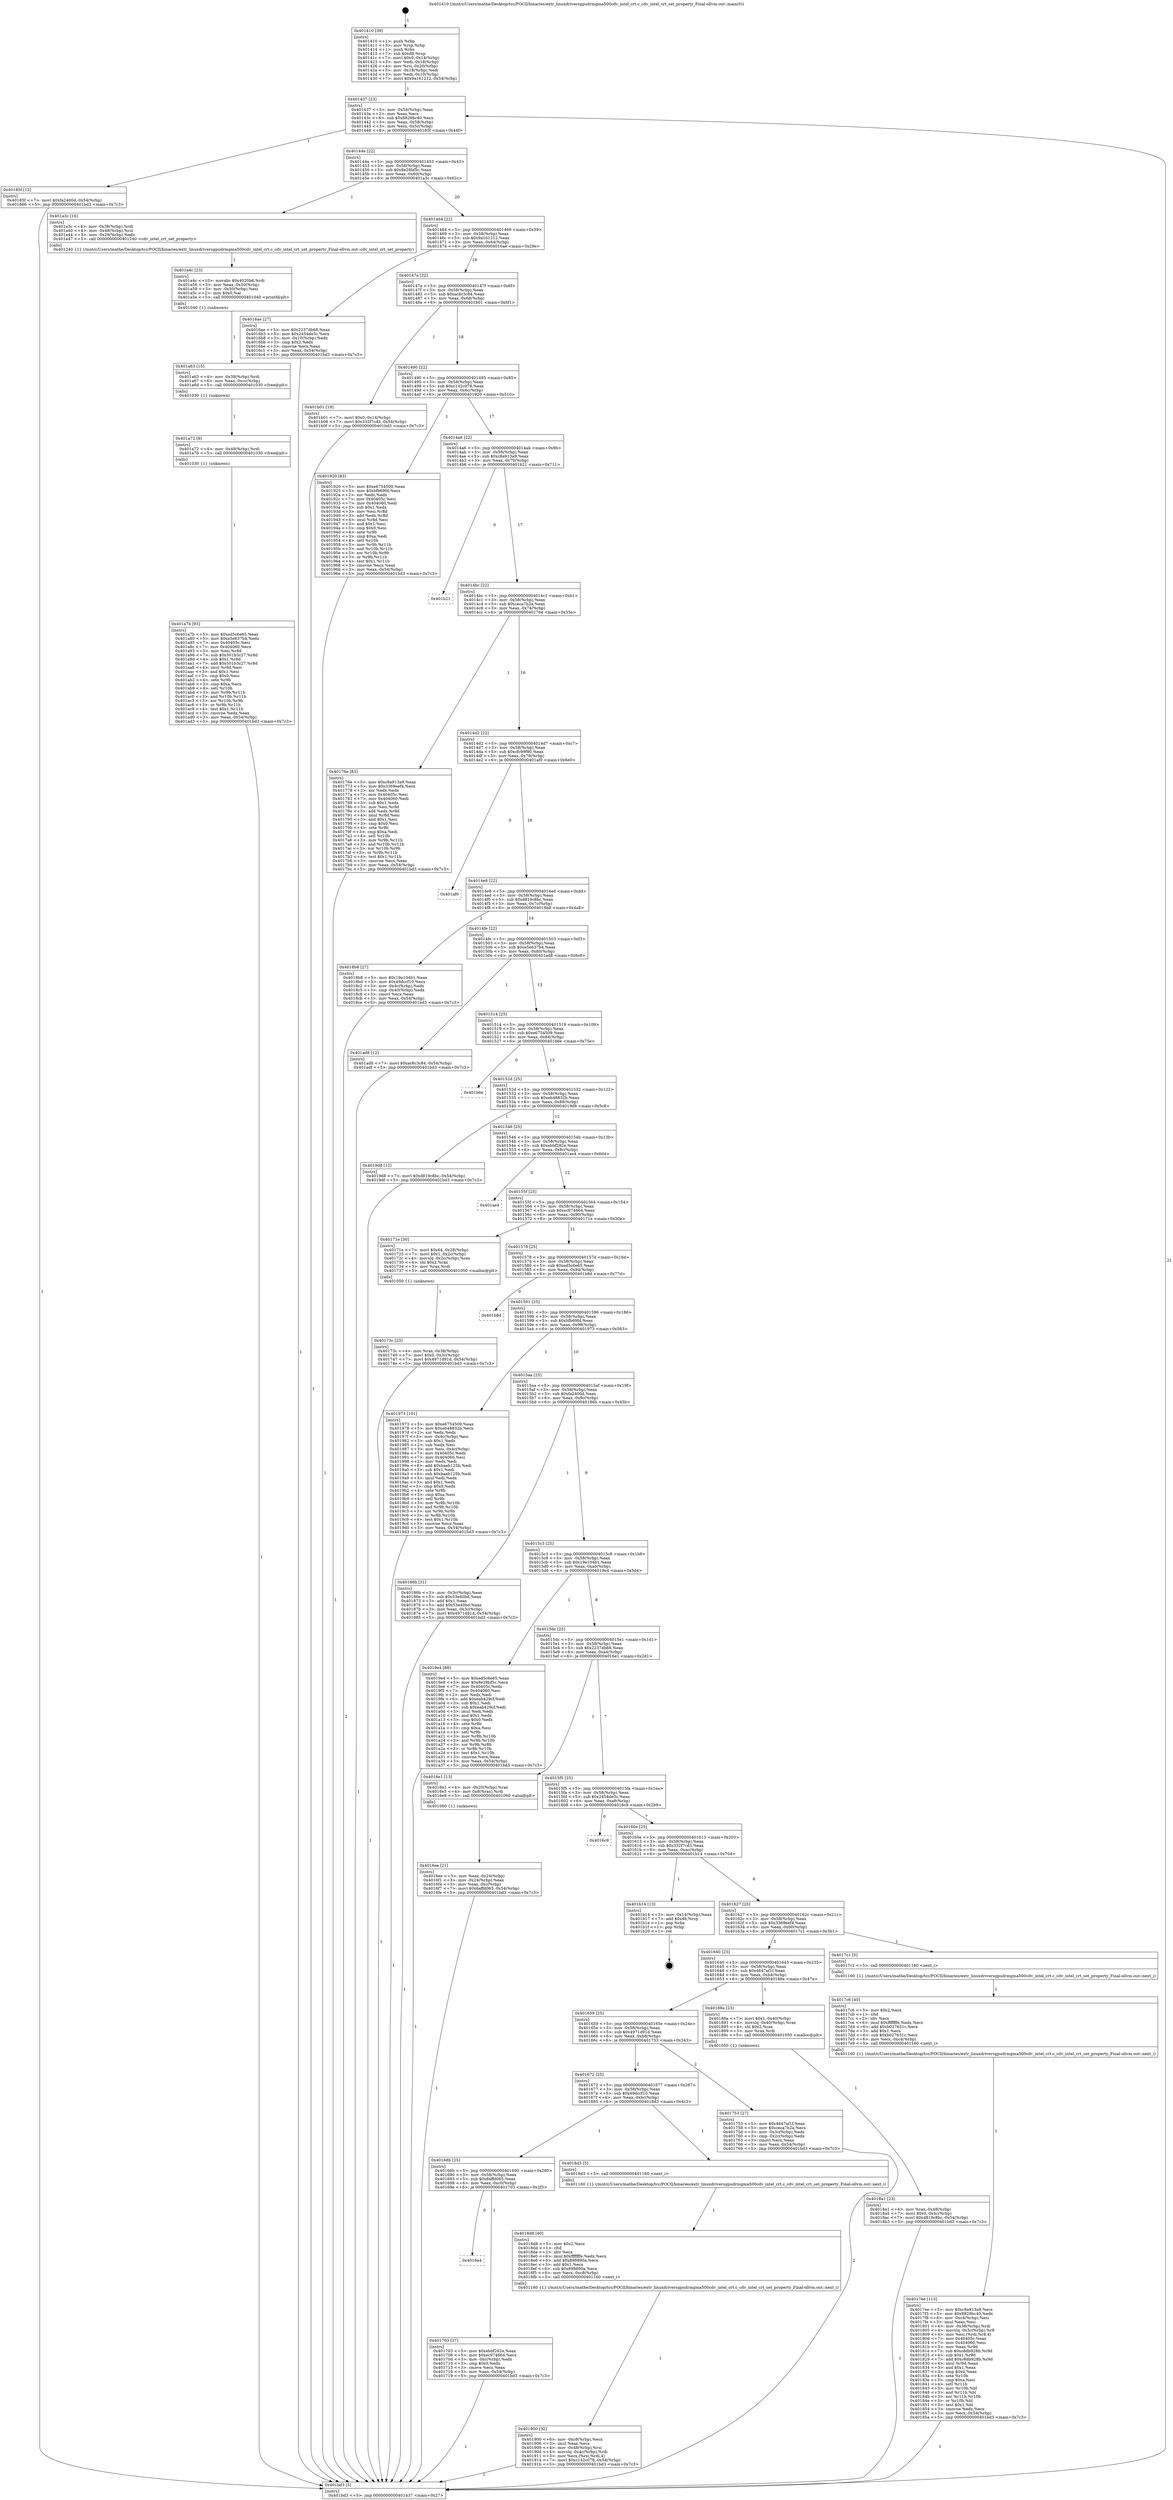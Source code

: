 digraph "0x401410" {
  label = "0x401410 (/mnt/c/Users/mathe/Desktop/tcc/POCII/binaries/extr_linuxdriversgpudrmgma500cdv_intel_crt.c_cdv_intel_crt_set_property_Final-ollvm.out::main(0))"
  labelloc = "t"
  node[shape=record]

  Entry [label="",width=0.3,height=0.3,shape=circle,fillcolor=black,style=filled]
  "0x401437" [label="{
     0x401437 [23]\l
     | [instrs]\l
     &nbsp;&nbsp;0x401437 \<+3\>: mov -0x54(%rbp),%eax\l
     &nbsp;&nbsp;0x40143a \<+2\>: mov %eax,%ecx\l
     &nbsp;&nbsp;0x40143c \<+6\>: sub $0x8829bc40,%ecx\l
     &nbsp;&nbsp;0x401442 \<+3\>: mov %eax,-0x58(%rbp)\l
     &nbsp;&nbsp;0x401445 \<+3\>: mov %ecx,-0x5c(%rbp)\l
     &nbsp;&nbsp;0x401448 \<+6\>: je 000000000040185f \<main+0x44f\>\l
  }"]
  "0x40185f" [label="{
     0x40185f [12]\l
     | [instrs]\l
     &nbsp;&nbsp;0x40185f \<+7\>: movl $0xfa2400d,-0x54(%rbp)\l
     &nbsp;&nbsp;0x401866 \<+5\>: jmp 0000000000401bd3 \<main+0x7c3\>\l
  }"]
  "0x40144e" [label="{
     0x40144e [22]\l
     | [instrs]\l
     &nbsp;&nbsp;0x40144e \<+5\>: jmp 0000000000401453 \<main+0x43\>\l
     &nbsp;&nbsp;0x401453 \<+3\>: mov -0x58(%rbp),%eax\l
     &nbsp;&nbsp;0x401456 \<+5\>: sub $0x8e28bf5c,%eax\l
     &nbsp;&nbsp;0x40145b \<+3\>: mov %eax,-0x60(%rbp)\l
     &nbsp;&nbsp;0x40145e \<+6\>: je 0000000000401a3c \<main+0x62c\>\l
  }"]
  Exit [label="",width=0.3,height=0.3,shape=circle,fillcolor=black,style=filled,peripheries=2]
  "0x401a3c" [label="{
     0x401a3c [16]\l
     | [instrs]\l
     &nbsp;&nbsp;0x401a3c \<+4\>: mov -0x38(%rbp),%rdi\l
     &nbsp;&nbsp;0x401a40 \<+4\>: mov -0x48(%rbp),%rsi\l
     &nbsp;&nbsp;0x401a44 \<+3\>: mov -0x28(%rbp),%edx\l
     &nbsp;&nbsp;0x401a47 \<+5\>: call 0000000000401240 \<cdv_intel_crt_set_property\>\l
     | [calls]\l
     &nbsp;&nbsp;0x401240 \{1\} (/mnt/c/Users/mathe/Desktop/tcc/POCII/binaries/extr_linuxdriversgpudrmgma500cdv_intel_crt.c_cdv_intel_crt_set_property_Final-ollvm.out::cdv_intel_crt_set_property)\l
  }"]
  "0x401464" [label="{
     0x401464 [22]\l
     | [instrs]\l
     &nbsp;&nbsp;0x401464 \<+5\>: jmp 0000000000401469 \<main+0x59\>\l
     &nbsp;&nbsp;0x401469 \<+3\>: mov -0x58(%rbp),%eax\l
     &nbsp;&nbsp;0x40146c \<+5\>: sub $0x9a161212,%eax\l
     &nbsp;&nbsp;0x401471 \<+3\>: mov %eax,-0x64(%rbp)\l
     &nbsp;&nbsp;0x401474 \<+6\>: je 00000000004016ae \<main+0x29e\>\l
  }"]
  "0x401a7b" [label="{
     0x401a7b [93]\l
     | [instrs]\l
     &nbsp;&nbsp;0x401a7b \<+5\>: mov $0xed5c6e65,%eax\l
     &nbsp;&nbsp;0x401a80 \<+5\>: mov $0xe5e637b4,%edx\l
     &nbsp;&nbsp;0x401a85 \<+7\>: mov 0x40405c,%esi\l
     &nbsp;&nbsp;0x401a8c \<+7\>: mov 0x404060,%ecx\l
     &nbsp;&nbsp;0x401a93 \<+3\>: mov %esi,%r8d\l
     &nbsp;&nbsp;0x401a96 \<+7\>: sub $0x501b3c27,%r8d\l
     &nbsp;&nbsp;0x401a9d \<+4\>: sub $0x1,%r8d\l
     &nbsp;&nbsp;0x401aa1 \<+7\>: add $0x501b3c27,%r8d\l
     &nbsp;&nbsp;0x401aa8 \<+4\>: imul %r8d,%esi\l
     &nbsp;&nbsp;0x401aac \<+3\>: and $0x1,%esi\l
     &nbsp;&nbsp;0x401aaf \<+3\>: cmp $0x0,%esi\l
     &nbsp;&nbsp;0x401ab2 \<+4\>: sete %r9b\l
     &nbsp;&nbsp;0x401ab6 \<+3\>: cmp $0xa,%ecx\l
     &nbsp;&nbsp;0x401ab9 \<+4\>: setl %r10b\l
     &nbsp;&nbsp;0x401abd \<+3\>: mov %r9b,%r11b\l
     &nbsp;&nbsp;0x401ac0 \<+3\>: and %r10b,%r11b\l
     &nbsp;&nbsp;0x401ac3 \<+3\>: xor %r10b,%r9b\l
     &nbsp;&nbsp;0x401ac6 \<+3\>: or %r9b,%r11b\l
     &nbsp;&nbsp;0x401ac9 \<+4\>: test $0x1,%r11b\l
     &nbsp;&nbsp;0x401acd \<+3\>: cmovne %edx,%eax\l
     &nbsp;&nbsp;0x401ad0 \<+3\>: mov %eax,-0x54(%rbp)\l
     &nbsp;&nbsp;0x401ad3 \<+5\>: jmp 0000000000401bd3 \<main+0x7c3\>\l
  }"]
  "0x4016ae" [label="{
     0x4016ae [27]\l
     | [instrs]\l
     &nbsp;&nbsp;0x4016ae \<+5\>: mov $0x2237db68,%eax\l
     &nbsp;&nbsp;0x4016b3 \<+5\>: mov $0x2454de3c,%ecx\l
     &nbsp;&nbsp;0x4016b8 \<+3\>: mov -0x10(%rbp),%edx\l
     &nbsp;&nbsp;0x4016bb \<+3\>: cmp $0x2,%edx\l
     &nbsp;&nbsp;0x4016be \<+3\>: cmovne %ecx,%eax\l
     &nbsp;&nbsp;0x4016c1 \<+3\>: mov %eax,-0x54(%rbp)\l
     &nbsp;&nbsp;0x4016c4 \<+5\>: jmp 0000000000401bd3 \<main+0x7c3\>\l
  }"]
  "0x40147a" [label="{
     0x40147a [22]\l
     | [instrs]\l
     &nbsp;&nbsp;0x40147a \<+5\>: jmp 000000000040147f \<main+0x6f\>\l
     &nbsp;&nbsp;0x40147f \<+3\>: mov -0x58(%rbp),%eax\l
     &nbsp;&nbsp;0x401482 \<+5\>: sub $0xac8c3c84,%eax\l
     &nbsp;&nbsp;0x401487 \<+3\>: mov %eax,-0x68(%rbp)\l
     &nbsp;&nbsp;0x40148a \<+6\>: je 0000000000401b01 \<main+0x6f1\>\l
  }"]
  "0x401bd3" [label="{
     0x401bd3 [5]\l
     | [instrs]\l
     &nbsp;&nbsp;0x401bd3 \<+5\>: jmp 0000000000401437 \<main+0x27\>\l
  }"]
  "0x401410" [label="{
     0x401410 [39]\l
     | [instrs]\l
     &nbsp;&nbsp;0x401410 \<+1\>: push %rbp\l
     &nbsp;&nbsp;0x401411 \<+3\>: mov %rsp,%rbp\l
     &nbsp;&nbsp;0x401414 \<+1\>: push %rbx\l
     &nbsp;&nbsp;0x401415 \<+7\>: sub $0xd8,%rsp\l
     &nbsp;&nbsp;0x40141c \<+7\>: movl $0x0,-0x14(%rbp)\l
     &nbsp;&nbsp;0x401423 \<+3\>: mov %edi,-0x18(%rbp)\l
     &nbsp;&nbsp;0x401426 \<+4\>: mov %rsi,-0x20(%rbp)\l
     &nbsp;&nbsp;0x40142a \<+3\>: mov -0x18(%rbp),%edi\l
     &nbsp;&nbsp;0x40142d \<+3\>: mov %edi,-0x10(%rbp)\l
     &nbsp;&nbsp;0x401430 \<+7\>: movl $0x9a161212,-0x54(%rbp)\l
  }"]
  "0x401a72" [label="{
     0x401a72 [9]\l
     | [instrs]\l
     &nbsp;&nbsp;0x401a72 \<+4\>: mov -0x48(%rbp),%rdi\l
     &nbsp;&nbsp;0x401a76 \<+5\>: call 0000000000401030 \<free@plt\>\l
     | [calls]\l
     &nbsp;&nbsp;0x401030 \{1\} (unknown)\l
  }"]
  "0x401b01" [label="{
     0x401b01 [19]\l
     | [instrs]\l
     &nbsp;&nbsp;0x401b01 \<+7\>: movl $0x0,-0x14(%rbp)\l
     &nbsp;&nbsp;0x401b08 \<+7\>: movl $0x332f7cd3,-0x54(%rbp)\l
     &nbsp;&nbsp;0x401b0f \<+5\>: jmp 0000000000401bd3 \<main+0x7c3\>\l
  }"]
  "0x401490" [label="{
     0x401490 [22]\l
     | [instrs]\l
     &nbsp;&nbsp;0x401490 \<+5\>: jmp 0000000000401495 \<main+0x85\>\l
     &nbsp;&nbsp;0x401495 \<+3\>: mov -0x58(%rbp),%eax\l
     &nbsp;&nbsp;0x401498 \<+5\>: sub $0xc142c078,%eax\l
     &nbsp;&nbsp;0x40149d \<+3\>: mov %eax,-0x6c(%rbp)\l
     &nbsp;&nbsp;0x4014a0 \<+6\>: je 0000000000401920 \<main+0x510\>\l
  }"]
  "0x401a63" [label="{
     0x401a63 [15]\l
     | [instrs]\l
     &nbsp;&nbsp;0x401a63 \<+4\>: mov -0x38(%rbp),%rdi\l
     &nbsp;&nbsp;0x401a67 \<+6\>: mov %eax,-0xcc(%rbp)\l
     &nbsp;&nbsp;0x401a6d \<+5\>: call 0000000000401030 \<free@plt\>\l
     | [calls]\l
     &nbsp;&nbsp;0x401030 \{1\} (unknown)\l
  }"]
  "0x401920" [label="{
     0x401920 [83]\l
     | [instrs]\l
     &nbsp;&nbsp;0x401920 \<+5\>: mov $0xe6754509,%eax\l
     &nbsp;&nbsp;0x401925 \<+5\>: mov $0xbfb69fd,%ecx\l
     &nbsp;&nbsp;0x40192a \<+2\>: xor %edx,%edx\l
     &nbsp;&nbsp;0x40192c \<+7\>: mov 0x40405c,%esi\l
     &nbsp;&nbsp;0x401933 \<+7\>: mov 0x404060,%edi\l
     &nbsp;&nbsp;0x40193a \<+3\>: sub $0x1,%edx\l
     &nbsp;&nbsp;0x40193d \<+3\>: mov %esi,%r8d\l
     &nbsp;&nbsp;0x401940 \<+3\>: add %edx,%r8d\l
     &nbsp;&nbsp;0x401943 \<+4\>: imul %r8d,%esi\l
     &nbsp;&nbsp;0x401947 \<+3\>: and $0x1,%esi\l
     &nbsp;&nbsp;0x40194a \<+3\>: cmp $0x0,%esi\l
     &nbsp;&nbsp;0x40194d \<+4\>: sete %r9b\l
     &nbsp;&nbsp;0x401951 \<+3\>: cmp $0xa,%edi\l
     &nbsp;&nbsp;0x401954 \<+4\>: setl %r10b\l
     &nbsp;&nbsp;0x401958 \<+3\>: mov %r9b,%r11b\l
     &nbsp;&nbsp;0x40195b \<+3\>: and %r10b,%r11b\l
     &nbsp;&nbsp;0x40195e \<+3\>: xor %r10b,%r9b\l
     &nbsp;&nbsp;0x401961 \<+3\>: or %r9b,%r11b\l
     &nbsp;&nbsp;0x401964 \<+4\>: test $0x1,%r11b\l
     &nbsp;&nbsp;0x401968 \<+3\>: cmovne %ecx,%eax\l
     &nbsp;&nbsp;0x40196b \<+3\>: mov %eax,-0x54(%rbp)\l
     &nbsp;&nbsp;0x40196e \<+5\>: jmp 0000000000401bd3 \<main+0x7c3\>\l
  }"]
  "0x4014a6" [label="{
     0x4014a6 [22]\l
     | [instrs]\l
     &nbsp;&nbsp;0x4014a6 \<+5\>: jmp 00000000004014ab \<main+0x9b\>\l
     &nbsp;&nbsp;0x4014ab \<+3\>: mov -0x58(%rbp),%eax\l
     &nbsp;&nbsp;0x4014ae \<+5\>: sub $0xc8a913a9,%eax\l
     &nbsp;&nbsp;0x4014b3 \<+3\>: mov %eax,-0x70(%rbp)\l
     &nbsp;&nbsp;0x4014b6 \<+6\>: je 0000000000401b21 \<main+0x711\>\l
  }"]
  "0x401a4c" [label="{
     0x401a4c [23]\l
     | [instrs]\l
     &nbsp;&nbsp;0x401a4c \<+10\>: movabs $0x4020b6,%rdi\l
     &nbsp;&nbsp;0x401a56 \<+3\>: mov %eax,-0x50(%rbp)\l
     &nbsp;&nbsp;0x401a59 \<+3\>: mov -0x50(%rbp),%esi\l
     &nbsp;&nbsp;0x401a5c \<+2\>: mov $0x0,%al\l
     &nbsp;&nbsp;0x401a5e \<+5\>: call 0000000000401040 \<printf@plt\>\l
     | [calls]\l
     &nbsp;&nbsp;0x401040 \{1\} (unknown)\l
  }"]
  "0x401b21" [label="{
     0x401b21\l
  }", style=dashed]
  "0x4014bc" [label="{
     0x4014bc [22]\l
     | [instrs]\l
     &nbsp;&nbsp;0x4014bc \<+5\>: jmp 00000000004014c1 \<main+0xb1\>\l
     &nbsp;&nbsp;0x4014c1 \<+3\>: mov -0x58(%rbp),%eax\l
     &nbsp;&nbsp;0x4014c4 \<+5\>: sub $0xceca7b2a,%eax\l
     &nbsp;&nbsp;0x4014c9 \<+3\>: mov %eax,-0x74(%rbp)\l
     &nbsp;&nbsp;0x4014cc \<+6\>: je 000000000040176e \<main+0x35e\>\l
  }"]
  "0x401900" [label="{
     0x401900 [32]\l
     | [instrs]\l
     &nbsp;&nbsp;0x401900 \<+6\>: mov -0xc8(%rbp),%ecx\l
     &nbsp;&nbsp;0x401906 \<+3\>: imul %eax,%ecx\l
     &nbsp;&nbsp;0x401909 \<+4\>: mov -0x48(%rbp),%rsi\l
     &nbsp;&nbsp;0x40190d \<+4\>: movslq -0x4c(%rbp),%rdi\l
     &nbsp;&nbsp;0x401911 \<+3\>: mov %ecx,(%rsi,%rdi,4)\l
     &nbsp;&nbsp;0x401914 \<+7\>: movl $0xc142c078,-0x54(%rbp)\l
     &nbsp;&nbsp;0x40191b \<+5\>: jmp 0000000000401bd3 \<main+0x7c3\>\l
  }"]
  "0x40176e" [label="{
     0x40176e [83]\l
     | [instrs]\l
     &nbsp;&nbsp;0x40176e \<+5\>: mov $0xc8a913a9,%eax\l
     &nbsp;&nbsp;0x401773 \<+5\>: mov $0x3369eef4,%ecx\l
     &nbsp;&nbsp;0x401778 \<+2\>: xor %edx,%edx\l
     &nbsp;&nbsp;0x40177a \<+7\>: mov 0x40405c,%esi\l
     &nbsp;&nbsp;0x401781 \<+7\>: mov 0x404060,%edi\l
     &nbsp;&nbsp;0x401788 \<+3\>: sub $0x1,%edx\l
     &nbsp;&nbsp;0x40178b \<+3\>: mov %esi,%r8d\l
     &nbsp;&nbsp;0x40178e \<+3\>: add %edx,%r8d\l
     &nbsp;&nbsp;0x401791 \<+4\>: imul %r8d,%esi\l
     &nbsp;&nbsp;0x401795 \<+3\>: and $0x1,%esi\l
     &nbsp;&nbsp;0x401798 \<+3\>: cmp $0x0,%esi\l
     &nbsp;&nbsp;0x40179b \<+4\>: sete %r9b\l
     &nbsp;&nbsp;0x40179f \<+3\>: cmp $0xa,%edi\l
     &nbsp;&nbsp;0x4017a2 \<+4\>: setl %r10b\l
     &nbsp;&nbsp;0x4017a6 \<+3\>: mov %r9b,%r11b\l
     &nbsp;&nbsp;0x4017a9 \<+3\>: and %r10b,%r11b\l
     &nbsp;&nbsp;0x4017ac \<+3\>: xor %r10b,%r9b\l
     &nbsp;&nbsp;0x4017af \<+3\>: or %r9b,%r11b\l
     &nbsp;&nbsp;0x4017b2 \<+4\>: test $0x1,%r11b\l
     &nbsp;&nbsp;0x4017b6 \<+3\>: cmovne %ecx,%eax\l
     &nbsp;&nbsp;0x4017b9 \<+3\>: mov %eax,-0x54(%rbp)\l
     &nbsp;&nbsp;0x4017bc \<+5\>: jmp 0000000000401bd3 \<main+0x7c3\>\l
  }"]
  "0x4014d2" [label="{
     0x4014d2 [22]\l
     | [instrs]\l
     &nbsp;&nbsp;0x4014d2 \<+5\>: jmp 00000000004014d7 \<main+0xc7\>\l
     &nbsp;&nbsp;0x4014d7 \<+3\>: mov -0x58(%rbp),%eax\l
     &nbsp;&nbsp;0x4014da \<+5\>: sub $0xcfc99f90,%eax\l
     &nbsp;&nbsp;0x4014df \<+3\>: mov %eax,-0x78(%rbp)\l
     &nbsp;&nbsp;0x4014e2 \<+6\>: je 0000000000401af0 \<main+0x6e0\>\l
  }"]
  "0x4018d8" [label="{
     0x4018d8 [40]\l
     | [instrs]\l
     &nbsp;&nbsp;0x4018d8 \<+5\>: mov $0x2,%ecx\l
     &nbsp;&nbsp;0x4018dd \<+1\>: cltd\l
     &nbsp;&nbsp;0x4018de \<+2\>: idiv %ecx\l
     &nbsp;&nbsp;0x4018e0 \<+6\>: imul $0xfffffffe,%edx,%ecx\l
     &nbsp;&nbsp;0x4018e6 \<+6\>: add $0x898890a,%ecx\l
     &nbsp;&nbsp;0x4018ec \<+3\>: add $0x1,%ecx\l
     &nbsp;&nbsp;0x4018ef \<+6\>: sub $0x898890a,%ecx\l
     &nbsp;&nbsp;0x4018f5 \<+6\>: mov %ecx,-0xc8(%rbp)\l
     &nbsp;&nbsp;0x4018fb \<+5\>: call 0000000000401160 \<next_i\>\l
     | [calls]\l
     &nbsp;&nbsp;0x401160 \{1\} (/mnt/c/Users/mathe/Desktop/tcc/POCII/binaries/extr_linuxdriversgpudrmgma500cdv_intel_crt.c_cdv_intel_crt_set_property_Final-ollvm.out::next_i)\l
  }"]
  "0x401af0" [label="{
     0x401af0\l
  }", style=dashed]
  "0x4014e8" [label="{
     0x4014e8 [22]\l
     | [instrs]\l
     &nbsp;&nbsp;0x4014e8 \<+5\>: jmp 00000000004014ed \<main+0xdd\>\l
     &nbsp;&nbsp;0x4014ed \<+3\>: mov -0x58(%rbp),%eax\l
     &nbsp;&nbsp;0x4014f0 \<+5\>: sub $0xd819c8bc,%eax\l
     &nbsp;&nbsp;0x4014f5 \<+3\>: mov %eax,-0x7c(%rbp)\l
     &nbsp;&nbsp;0x4014f8 \<+6\>: je 00000000004018b8 \<main+0x4a8\>\l
  }"]
  "0x4018a1" [label="{
     0x4018a1 [23]\l
     | [instrs]\l
     &nbsp;&nbsp;0x4018a1 \<+4\>: mov %rax,-0x48(%rbp)\l
     &nbsp;&nbsp;0x4018a5 \<+7\>: movl $0x0,-0x4c(%rbp)\l
     &nbsp;&nbsp;0x4018ac \<+7\>: movl $0xd819c8bc,-0x54(%rbp)\l
     &nbsp;&nbsp;0x4018b3 \<+5\>: jmp 0000000000401bd3 \<main+0x7c3\>\l
  }"]
  "0x4018b8" [label="{
     0x4018b8 [27]\l
     | [instrs]\l
     &nbsp;&nbsp;0x4018b8 \<+5\>: mov $0x19e104b1,%eax\l
     &nbsp;&nbsp;0x4018bd \<+5\>: mov $0x49dccf10,%ecx\l
     &nbsp;&nbsp;0x4018c2 \<+3\>: mov -0x4c(%rbp),%edx\l
     &nbsp;&nbsp;0x4018c5 \<+3\>: cmp -0x40(%rbp),%edx\l
     &nbsp;&nbsp;0x4018c8 \<+3\>: cmovl %ecx,%eax\l
     &nbsp;&nbsp;0x4018cb \<+3\>: mov %eax,-0x54(%rbp)\l
     &nbsp;&nbsp;0x4018ce \<+5\>: jmp 0000000000401bd3 \<main+0x7c3\>\l
  }"]
  "0x4014fe" [label="{
     0x4014fe [22]\l
     | [instrs]\l
     &nbsp;&nbsp;0x4014fe \<+5\>: jmp 0000000000401503 \<main+0xf3\>\l
     &nbsp;&nbsp;0x401503 \<+3\>: mov -0x58(%rbp),%eax\l
     &nbsp;&nbsp;0x401506 \<+5\>: sub $0xe5e637b4,%eax\l
     &nbsp;&nbsp;0x40150b \<+3\>: mov %eax,-0x80(%rbp)\l
     &nbsp;&nbsp;0x40150e \<+6\>: je 0000000000401ad8 \<main+0x6c8\>\l
  }"]
  "0x4017ee" [label="{
     0x4017ee [113]\l
     | [instrs]\l
     &nbsp;&nbsp;0x4017ee \<+5\>: mov $0xc8a913a9,%ecx\l
     &nbsp;&nbsp;0x4017f3 \<+5\>: mov $0x8829bc40,%edx\l
     &nbsp;&nbsp;0x4017f8 \<+6\>: mov -0xc4(%rbp),%esi\l
     &nbsp;&nbsp;0x4017fe \<+3\>: imul %eax,%esi\l
     &nbsp;&nbsp;0x401801 \<+4\>: mov -0x38(%rbp),%rdi\l
     &nbsp;&nbsp;0x401805 \<+4\>: movslq -0x3c(%rbp),%r8\l
     &nbsp;&nbsp;0x401809 \<+4\>: mov %esi,(%rdi,%r8,4)\l
     &nbsp;&nbsp;0x40180d \<+7\>: mov 0x40405c,%eax\l
     &nbsp;&nbsp;0x401814 \<+7\>: mov 0x404060,%esi\l
     &nbsp;&nbsp;0x40181b \<+3\>: mov %eax,%r9d\l
     &nbsp;&nbsp;0x40181e \<+7\>: sub $0xc8db928b,%r9d\l
     &nbsp;&nbsp;0x401825 \<+4\>: sub $0x1,%r9d\l
     &nbsp;&nbsp;0x401829 \<+7\>: add $0xc8db928b,%r9d\l
     &nbsp;&nbsp;0x401830 \<+4\>: imul %r9d,%eax\l
     &nbsp;&nbsp;0x401834 \<+3\>: and $0x1,%eax\l
     &nbsp;&nbsp;0x401837 \<+3\>: cmp $0x0,%eax\l
     &nbsp;&nbsp;0x40183a \<+4\>: sete %r10b\l
     &nbsp;&nbsp;0x40183e \<+3\>: cmp $0xa,%esi\l
     &nbsp;&nbsp;0x401841 \<+4\>: setl %r11b\l
     &nbsp;&nbsp;0x401845 \<+3\>: mov %r10b,%bl\l
     &nbsp;&nbsp;0x401848 \<+3\>: and %r11b,%bl\l
     &nbsp;&nbsp;0x40184b \<+3\>: xor %r11b,%r10b\l
     &nbsp;&nbsp;0x40184e \<+3\>: or %r10b,%bl\l
     &nbsp;&nbsp;0x401851 \<+3\>: test $0x1,%bl\l
     &nbsp;&nbsp;0x401854 \<+3\>: cmovne %edx,%ecx\l
     &nbsp;&nbsp;0x401857 \<+3\>: mov %ecx,-0x54(%rbp)\l
     &nbsp;&nbsp;0x40185a \<+5\>: jmp 0000000000401bd3 \<main+0x7c3\>\l
  }"]
  "0x401ad8" [label="{
     0x401ad8 [12]\l
     | [instrs]\l
     &nbsp;&nbsp;0x401ad8 \<+7\>: movl $0xac8c3c84,-0x54(%rbp)\l
     &nbsp;&nbsp;0x401adf \<+5\>: jmp 0000000000401bd3 \<main+0x7c3\>\l
  }"]
  "0x401514" [label="{
     0x401514 [25]\l
     | [instrs]\l
     &nbsp;&nbsp;0x401514 \<+5\>: jmp 0000000000401519 \<main+0x109\>\l
     &nbsp;&nbsp;0x401519 \<+3\>: mov -0x58(%rbp),%eax\l
     &nbsp;&nbsp;0x40151c \<+5\>: sub $0xe6754509,%eax\l
     &nbsp;&nbsp;0x401521 \<+6\>: mov %eax,-0x84(%rbp)\l
     &nbsp;&nbsp;0x401527 \<+6\>: je 0000000000401b6e \<main+0x75e\>\l
  }"]
  "0x4017c6" [label="{
     0x4017c6 [40]\l
     | [instrs]\l
     &nbsp;&nbsp;0x4017c6 \<+5\>: mov $0x2,%ecx\l
     &nbsp;&nbsp;0x4017cb \<+1\>: cltd\l
     &nbsp;&nbsp;0x4017cc \<+2\>: idiv %ecx\l
     &nbsp;&nbsp;0x4017ce \<+6\>: imul $0xfffffffe,%edx,%ecx\l
     &nbsp;&nbsp;0x4017d4 \<+6\>: add $0xb027631c,%ecx\l
     &nbsp;&nbsp;0x4017da \<+3\>: add $0x1,%ecx\l
     &nbsp;&nbsp;0x4017dd \<+6\>: sub $0xb027631c,%ecx\l
     &nbsp;&nbsp;0x4017e3 \<+6\>: mov %ecx,-0xc4(%rbp)\l
     &nbsp;&nbsp;0x4017e9 \<+5\>: call 0000000000401160 \<next_i\>\l
     | [calls]\l
     &nbsp;&nbsp;0x401160 \{1\} (/mnt/c/Users/mathe/Desktop/tcc/POCII/binaries/extr_linuxdriversgpudrmgma500cdv_intel_crt.c_cdv_intel_crt_set_property_Final-ollvm.out::next_i)\l
  }"]
  "0x401b6e" [label="{
     0x401b6e\l
  }", style=dashed]
  "0x40152d" [label="{
     0x40152d [25]\l
     | [instrs]\l
     &nbsp;&nbsp;0x40152d \<+5\>: jmp 0000000000401532 \<main+0x122\>\l
     &nbsp;&nbsp;0x401532 \<+3\>: mov -0x58(%rbp),%eax\l
     &nbsp;&nbsp;0x401535 \<+5\>: sub $0xeb48832b,%eax\l
     &nbsp;&nbsp;0x40153a \<+6\>: mov %eax,-0x88(%rbp)\l
     &nbsp;&nbsp;0x401540 \<+6\>: je 00000000004019d8 \<main+0x5c8\>\l
  }"]
  "0x40173c" [label="{
     0x40173c [23]\l
     | [instrs]\l
     &nbsp;&nbsp;0x40173c \<+4\>: mov %rax,-0x38(%rbp)\l
     &nbsp;&nbsp;0x401740 \<+7\>: movl $0x0,-0x3c(%rbp)\l
     &nbsp;&nbsp;0x401747 \<+7\>: movl $0x4971d91d,-0x54(%rbp)\l
     &nbsp;&nbsp;0x40174e \<+5\>: jmp 0000000000401bd3 \<main+0x7c3\>\l
  }"]
  "0x4019d8" [label="{
     0x4019d8 [12]\l
     | [instrs]\l
     &nbsp;&nbsp;0x4019d8 \<+7\>: movl $0xd819c8bc,-0x54(%rbp)\l
     &nbsp;&nbsp;0x4019df \<+5\>: jmp 0000000000401bd3 \<main+0x7c3\>\l
  }"]
  "0x401546" [label="{
     0x401546 [25]\l
     | [instrs]\l
     &nbsp;&nbsp;0x401546 \<+5\>: jmp 000000000040154b \<main+0x13b\>\l
     &nbsp;&nbsp;0x40154b \<+3\>: mov -0x58(%rbp),%eax\l
     &nbsp;&nbsp;0x40154e \<+5\>: sub $0xebbf282e,%eax\l
     &nbsp;&nbsp;0x401553 \<+6\>: mov %eax,-0x8c(%rbp)\l
     &nbsp;&nbsp;0x401559 \<+6\>: je 0000000000401ae4 \<main+0x6d4\>\l
  }"]
  "0x4016a4" [label="{
     0x4016a4\l
  }", style=dashed]
  "0x401ae4" [label="{
     0x401ae4\l
  }", style=dashed]
  "0x40155f" [label="{
     0x40155f [25]\l
     | [instrs]\l
     &nbsp;&nbsp;0x40155f \<+5\>: jmp 0000000000401564 \<main+0x154\>\l
     &nbsp;&nbsp;0x401564 \<+3\>: mov -0x58(%rbp),%eax\l
     &nbsp;&nbsp;0x401567 \<+5\>: sub $0xec974664,%eax\l
     &nbsp;&nbsp;0x40156c \<+6\>: mov %eax,-0x90(%rbp)\l
     &nbsp;&nbsp;0x401572 \<+6\>: je 000000000040171e \<main+0x30e\>\l
  }"]
  "0x401703" [label="{
     0x401703 [27]\l
     | [instrs]\l
     &nbsp;&nbsp;0x401703 \<+5\>: mov $0xebbf282e,%eax\l
     &nbsp;&nbsp;0x401708 \<+5\>: mov $0xec974664,%ecx\l
     &nbsp;&nbsp;0x40170d \<+3\>: mov -0xc(%rbp),%edx\l
     &nbsp;&nbsp;0x401710 \<+3\>: cmp $0x0,%edx\l
     &nbsp;&nbsp;0x401713 \<+3\>: cmove %ecx,%eax\l
     &nbsp;&nbsp;0x401716 \<+3\>: mov %eax,-0x54(%rbp)\l
     &nbsp;&nbsp;0x401719 \<+5\>: jmp 0000000000401bd3 \<main+0x7c3\>\l
  }"]
  "0x40171e" [label="{
     0x40171e [30]\l
     | [instrs]\l
     &nbsp;&nbsp;0x40171e \<+7\>: movl $0x64,-0x28(%rbp)\l
     &nbsp;&nbsp;0x401725 \<+7\>: movl $0x1,-0x2c(%rbp)\l
     &nbsp;&nbsp;0x40172c \<+4\>: movslq -0x2c(%rbp),%rax\l
     &nbsp;&nbsp;0x401730 \<+4\>: shl $0x2,%rax\l
     &nbsp;&nbsp;0x401734 \<+3\>: mov %rax,%rdi\l
     &nbsp;&nbsp;0x401737 \<+5\>: call 0000000000401050 \<malloc@plt\>\l
     | [calls]\l
     &nbsp;&nbsp;0x401050 \{1\} (unknown)\l
  }"]
  "0x401578" [label="{
     0x401578 [25]\l
     | [instrs]\l
     &nbsp;&nbsp;0x401578 \<+5\>: jmp 000000000040157d \<main+0x16d\>\l
     &nbsp;&nbsp;0x40157d \<+3\>: mov -0x58(%rbp),%eax\l
     &nbsp;&nbsp;0x401580 \<+5\>: sub $0xed5c6e65,%eax\l
     &nbsp;&nbsp;0x401585 \<+6\>: mov %eax,-0x94(%rbp)\l
     &nbsp;&nbsp;0x40158b \<+6\>: je 0000000000401b8d \<main+0x77d\>\l
  }"]
  "0x40168b" [label="{
     0x40168b [25]\l
     | [instrs]\l
     &nbsp;&nbsp;0x40168b \<+5\>: jmp 0000000000401690 \<main+0x280\>\l
     &nbsp;&nbsp;0x401690 \<+3\>: mov -0x58(%rbp),%eax\l
     &nbsp;&nbsp;0x401693 \<+5\>: sub $0x6affd065,%eax\l
     &nbsp;&nbsp;0x401698 \<+6\>: mov %eax,-0xc0(%rbp)\l
     &nbsp;&nbsp;0x40169e \<+6\>: je 0000000000401703 \<main+0x2f3\>\l
  }"]
  "0x401b8d" [label="{
     0x401b8d\l
  }", style=dashed]
  "0x401591" [label="{
     0x401591 [25]\l
     | [instrs]\l
     &nbsp;&nbsp;0x401591 \<+5\>: jmp 0000000000401596 \<main+0x186\>\l
     &nbsp;&nbsp;0x401596 \<+3\>: mov -0x58(%rbp),%eax\l
     &nbsp;&nbsp;0x401599 \<+5\>: sub $0xbfb69fd,%eax\l
     &nbsp;&nbsp;0x40159e \<+6\>: mov %eax,-0x98(%rbp)\l
     &nbsp;&nbsp;0x4015a4 \<+6\>: je 0000000000401973 \<main+0x563\>\l
  }"]
  "0x4018d3" [label="{
     0x4018d3 [5]\l
     | [instrs]\l
     &nbsp;&nbsp;0x4018d3 \<+5\>: call 0000000000401160 \<next_i\>\l
     | [calls]\l
     &nbsp;&nbsp;0x401160 \{1\} (/mnt/c/Users/mathe/Desktop/tcc/POCII/binaries/extr_linuxdriversgpudrmgma500cdv_intel_crt.c_cdv_intel_crt_set_property_Final-ollvm.out::next_i)\l
  }"]
  "0x401973" [label="{
     0x401973 [101]\l
     | [instrs]\l
     &nbsp;&nbsp;0x401973 \<+5\>: mov $0xe6754509,%eax\l
     &nbsp;&nbsp;0x401978 \<+5\>: mov $0xeb48832b,%ecx\l
     &nbsp;&nbsp;0x40197d \<+2\>: xor %edx,%edx\l
     &nbsp;&nbsp;0x40197f \<+3\>: mov -0x4c(%rbp),%esi\l
     &nbsp;&nbsp;0x401982 \<+3\>: sub $0x1,%edx\l
     &nbsp;&nbsp;0x401985 \<+2\>: sub %edx,%esi\l
     &nbsp;&nbsp;0x401987 \<+3\>: mov %esi,-0x4c(%rbp)\l
     &nbsp;&nbsp;0x40198a \<+7\>: mov 0x40405c,%edx\l
     &nbsp;&nbsp;0x401991 \<+7\>: mov 0x404060,%esi\l
     &nbsp;&nbsp;0x401998 \<+2\>: mov %edx,%edi\l
     &nbsp;&nbsp;0x40199a \<+6\>: add $0xbaeb125b,%edi\l
     &nbsp;&nbsp;0x4019a0 \<+3\>: sub $0x1,%edi\l
     &nbsp;&nbsp;0x4019a3 \<+6\>: sub $0xbaeb125b,%edi\l
     &nbsp;&nbsp;0x4019a9 \<+3\>: imul %edi,%edx\l
     &nbsp;&nbsp;0x4019ac \<+3\>: and $0x1,%edx\l
     &nbsp;&nbsp;0x4019af \<+3\>: cmp $0x0,%edx\l
     &nbsp;&nbsp;0x4019b2 \<+4\>: sete %r8b\l
     &nbsp;&nbsp;0x4019b6 \<+3\>: cmp $0xa,%esi\l
     &nbsp;&nbsp;0x4019b9 \<+4\>: setl %r9b\l
     &nbsp;&nbsp;0x4019bd \<+3\>: mov %r8b,%r10b\l
     &nbsp;&nbsp;0x4019c0 \<+3\>: and %r9b,%r10b\l
     &nbsp;&nbsp;0x4019c3 \<+3\>: xor %r9b,%r8b\l
     &nbsp;&nbsp;0x4019c6 \<+3\>: or %r8b,%r10b\l
     &nbsp;&nbsp;0x4019c9 \<+4\>: test $0x1,%r10b\l
     &nbsp;&nbsp;0x4019cd \<+3\>: cmovne %ecx,%eax\l
     &nbsp;&nbsp;0x4019d0 \<+3\>: mov %eax,-0x54(%rbp)\l
     &nbsp;&nbsp;0x4019d3 \<+5\>: jmp 0000000000401bd3 \<main+0x7c3\>\l
  }"]
  "0x4015aa" [label="{
     0x4015aa [25]\l
     | [instrs]\l
     &nbsp;&nbsp;0x4015aa \<+5\>: jmp 00000000004015af \<main+0x19f\>\l
     &nbsp;&nbsp;0x4015af \<+3\>: mov -0x58(%rbp),%eax\l
     &nbsp;&nbsp;0x4015b2 \<+5\>: sub $0xfa2400d,%eax\l
     &nbsp;&nbsp;0x4015b7 \<+6\>: mov %eax,-0x9c(%rbp)\l
     &nbsp;&nbsp;0x4015bd \<+6\>: je 000000000040186b \<main+0x45b\>\l
  }"]
  "0x401672" [label="{
     0x401672 [25]\l
     | [instrs]\l
     &nbsp;&nbsp;0x401672 \<+5\>: jmp 0000000000401677 \<main+0x267\>\l
     &nbsp;&nbsp;0x401677 \<+3\>: mov -0x58(%rbp),%eax\l
     &nbsp;&nbsp;0x40167a \<+5\>: sub $0x49dccf10,%eax\l
     &nbsp;&nbsp;0x40167f \<+6\>: mov %eax,-0xbc(%rbp)\l
     &nbsp;&nbsp;0x401685 \<+6\>: je 00000000004018d3 \<main+0x4c3\>\l
  }"]
  "0x40186b" [label="{
     0x40186b [31]\l
     | [instrs]\l
     &nbsp;&nbsp;0x40186b \<+3\>: mov -0x3c(%rbp),%eax\l
     &nbsp;&nbsp;0x40186e \<+5\>: sub $0x53e40bd,%eax\l
     &nbsp;&nbsp;0x401873 \<+3\>: add $0x1,%eax\l
     &nbsp;&nbsp;0x401876 \<+5\>: add $0x53e40bd,%eax\l
     &nbsp;&nbsp;0x40187b \<+3\>: mov %eax,-0x3c(%rbp)\l
     &nbsp;&nbsp;0x40187e \<+7\>: movl $0x4971d91d,-0x54(%rbp)\l
     &nbsp;&nbsp;0x401885 \<+5\>: jmp 0000000000401bd3 \<main+0x7c3\>\l
  }"]
  "0x4015c3" [label="{
     0x4015c3 [25]\l
     | [instrs]\l
     &nbsp;&nbsp;0x4015c3 \<+5\>: jmp 00000000004015c8 \<main+0x1b8\>\l
     &nbsp;&nbsp;0x4015c8 \<+3\>: mov -0x58(%rbp),%eax\l
     &nbsp;&nbsp;0x4015cb \<+5\>: sub $0x19e104b1,%eax\l
     &nbsp;&nbsp;0x4015d0 \<+6\>: mov %eax,-0xa0(%rbp)\l
     &nbsp;&nbsp;0x4015d6 \<+6\>: je 00000000004019e4 \<main+0x5d4\>\l
  }"]
  "0x401753" [label="{
     0x401753 [27]\l
     | [instrs]\l
     &nbsp;&nbsp;0x401753 \<+5\>: mov $0x4647af1f,%eax\l
     &nbsp;&nbsp;0x401758 \<+5\>: mov $0xceca7b2a,%ecx\l
     &nbsp;&nbsp;0x40175d \<+3\>: mov -0x3c(%rbp),%edx\l
     &nbsp;&nbsp;0x401760 \<+3\>: cmp -0x2c(%rbp),%edx\l
     &nbsp;&nbsp;0x401763 \<+3\>: cmovl %ecx,%eax\l
     &nbsp;&nbsp;0x401766 \<+3\>: mov %eax,-0x54(%rbp)\l
     &nbsp;&nbsp;0x401769 \<+5\>: jmp 0000000000401bd3 \<main+0x7c3\>\l
  }"]
  "0x4019e4" [label="{
     0x4019e4 [88]\l
     | [instrs]\l
     &nbsp;&nbsp;0x4019e4 \<+5\>: mov $0xed5c6e65,%eax\l
     &nbsp;&nbsp;0x4019e9 \<+5\>: mov $0x8e28bf5c,%ecx\l
     &nbsp;&nbsp;0x4019ee \<+7\>: mov 0x40405c,%edx\l
     &nbsp;&nbsp;0x4019f5 \<+7\>: mov 0x404060,%esi\l
     &nbsp;&nbsp;0x4019fc \<+2\>: mov %edx,%edi\l
     &nbsp;&nbsp;0x4019fe \<+6\>: add $0xeab429cf,%edi\l
     &nbsp;&nbsp;0x401a04 \<+3\>: sub $0x1,%edi\l
     &nbsp;&nbsp;0x401a07 \<+6\>: sub $0xeab429cf,%edi\l
     &nbsp;&nbsp;0x401a0d \<+3\>: imul %edi,%edx\l
     &nbsp;&nbsp;0x401a10 \<+3\>: and $0x1,%edx\l
     &nbsp;&nbsp;0x401a13 \<+3\>: cmp $0x0,%edx\l
     &nbsp;&nbsp;0x401a16 \<+4\>: sete %r8b\l
     &nbsp;&nbsp;0x401a1a \<+3\>: cmp $0xa,%esi\l
     &nbsp;&nbsp;0x401a1d \<+4\>: setl %r9b\l
     &nbsp;&nbsp;0x401a21 \<+3\>: mov %r8b,%r10b\l
     &nbsp;&nbsp;0x401a24 \<+3\>: and %r9b,%r10b\l
     &nbsp;&nbsp;0x401a27 \<+3\>: xor %r9b,%r8b\l
     &nbsp;&nbsp;0x401a2a \<+3\>: or %r8b,%r10b\l
     &nbsp;&nbsp;0x401a2d \<+4\>: test $0x1,%r10b\l
     &nbsp;&nbsp;0x401a31 \<+3\>: cmovne %ecx,%eax\l
     &nbsp;&nbsp;0x401a34 \<+3\>: mov %eax,-0x54(%rbp)\l
     &nbsp;&nbsp;0x401a37 \<+5\>: jmp 0000000000401bd3 \<main+0x7c3\>\l
  }"]
  "0x4015dc" [label="{
     0x4015dc [25]\l
     | [instrs]\l
     &nbsp;&nbsp;0x4015dc \<+5\>: jmp 00000000004015e1 \<main+0x1d1\>\l
     &nbsp;&nbsp;0x4015e1 \<+3\>: mov -0x58(%rbp),%eax\l
     &nbsp;&nbsp;0x4015e4 \<+5\>: sub $0x2237db68,%eax\l
     &nbsp;&nbsp;0x4015e9 \<+6\>: mov %eax,-0xa4(%rbp)\l
     &nbsp;&nbsp;0x4015ef \<+6\>: je 00000000004016e1 \<main+0x2d1\>\l
  }"]
  "0x401659" [label="{
     0x401659 [25]\l
     | [instrs]\l
     &nbsp;&nbsp;0x401659 \<+5\>: jmp 000000000040165e \<main+0x24e\>\l
     &nbsp;&nbsp;0x40165e \<+3\>: mov -0x58(%rbp),%eax\l
     &nbsp;&nbsp;0x401661 \<+5\>: sub $0x4971d91d,%eax\l
     &nbsp;&nbsp;0x401666 \<+6\>: mov %eax,-0xb8(%rbp)\l
     &nbsp;&nbsp;0x40166c \<+6\>: je 0000000000401753 \<main+0x343\>\l
  }"]
  "0x4016e1" [label="{
     0x4016e1 [13]\l
     | [instrs]\l
     &nbsp;&nbsp;0x4016e1 \<+4\>: mov -0x20(%rbp),%rax\l
     &nbsp;&nbsp;0x4016e5 \<+4\>: mov 0x8(%rax),%rdi\l
     &nbsp;&nbsp;0x4016e9 \<+5\>: call 0000000000401060 \<atoi@plt\>\l
     | [calls]\l
     &nbsp;&nbsp;0x401060 \{1\} (unknown)\l
  }"]
  "0x4015f5" [label="{
     0x4015f5 [25]\l
     | [instrs]\l
     &nbsp;&nbsp;0x4015f5 \<+5\>: jmp 00000000004015fa \<main+0x1ea\>\l
     &nbsp;&nbsp;0x4015fa \<+3\>: mov -0x58(%rbp),%eax\l
     &nbsp;&nbsp;0x4015fd \<+5\>: sub $0x2454de3c,%eax\l
     &nbsp;&nbsp;0x401602 \<+6\>: mov %eax,-0xa8(%rbp)\l
     &nbsp;&nbsp;0x401608 \<+6\>: je 00000000004016c9 \<main+0x2b9\>\l
  }"]
  "0x4016ee" [label="{
     0x4016ee [21]\l
     | [instrs]\l
     &nbsp;&nbsp;0x4016ee \<+3\>: mov %eax,-0x24(%rbp)\l
     &nbsp;&nbsp;0x4016f1 \<+3\>: mov -0x24(%rbp),%eax\l
     &nbsp;&nbsp;0x4016f4 \<+3\>: mov %eax,-0xc(%rbp)\l
     &nbsp;&nbsp;0x4016f7 \<+7\>: movl $0x6affd065,-0x54(%rbp)\l
     &nbsp;&nbsp;0x4016fe \<+5\>: jmp 0000000000401bd3 \<main+0x7c3\>\l
  }"]
  "0x40188a" [label="{
     0x40188a [23]\l
     | [instrs]\l
     &nbsp;&nbsp;0x40188a \<+7\>: movl $0x1,-0x40(%rbp)\l
     &nbsp;&nbsp;0x401891 \<+4\>: movslq -0x40(%rbp),%rax\l
     &nbsp;&nbsp;0x401895 \<+4\>: shl $0x2,%rax\l
     &nbsp;&nbsp;0x401899 \<+3\>: mov %rax,%rdi\l
     &nbsp;&nbsp;0x40189c \<+5\>: call 0000000000401050 \<malloc@plt\>\l
     | [calls]\l
     &nbsp;&nbsp;0x401050 \{1\} (unknown)\l
  }"]
  "0x4016c9" [label="{
     0x4016c9\l
  }", style=dashed]
  "0x40160e" [label="{
     0x40160e [25]\l
     | [instrs]\l
     &nbsp;&nbsp;0x40160e \<+5\>: jmp 0000000000401613 \<main+0x203\>\l
     &nbsp;&nbsp;0x401613 \<+3\>: mov -0x58(%rbp),%eax\l
     &nbsp;&nbsp;0x401616 \<+5\>: sub $0x332f7cd3,%eax\l
     &nbsp;&nbsp;0x40161b \<+6\>: mov %eax,-0xac(%rbp)\l
     &nbsp;&nbsp;0x401621 \<+6\>: je 0000000000401b14 \<main+0x704\>\l
  }"]
  "0x401640" [label="{
     0x401640 [25]\l
     | [instrs]\l
     &nbsp;&nbsp;0x401640 \<+5\>: jmp 0000000000401645 \<main+0x235\>\l
     &nbsp;&nbsp;0x401645 \<+3\>: mov -0x58(%rbp),%eax\l
     &nbsp;&nbsp;0x401648 \<+5\>: sub $0x4647af1f,%eax\l
     &nbsp;&nbsp;0x40164d \<+6\>: mov %eax,-0xb4(%rbp)\l
     &nbsp;&nbsp;0x401653 \<+6\>: je 000000000040188a \<main+0x47a\>\l
  }"]
  "0x401b14" [label="{
     0x401b14 [13]\l
     | [instrs]\l
     &nbsp;&nbsp;0x401b14 \<+3\>: mov -0x14(%rbp),%eax\l
     &nbsp;&nbsp;0x401b17 \<+7\>: add $0xd8,%rsp\l
     &nbsp;&nbsp;0x401b1e \<+1\>: pop %rbx\l
     &nbsp;&nbsp;0x401b1f \<+1\>: pop %rbp\l
     &nbsp;&nbsp;0x401b20 \<+1\>: ret\l
  }"]
  "0x401627" [label="{
     0x401627 [25]\l
     | [instrs]\l
     &nbsp;&nbsp;0x401627 \<+5\>: jmp 000000000040162c \<main+0x21c\>\l
     &nbsp;&nbsp;0x40162c \<+3\>: mov -0x58(%rbp),%eax\l
     &nbsp;&nbsp;0x40162f \<+5\>: sub $0x3369eef4,%eax\l
     &nbsp;&nbsp;0x401634 \<+6\>: mov %eax,-0xb0(%rbp)\l
     &nbsp;&nbsp;0x40163a \<+6\>: je 00000000004017c1 \<main+0x3b1\>\l
  }"]
  "0x4017c1" [label="{
     0x4017c1 [5]\l
     | [instrs]\l
     &nbsp;&nbsp;0x4017c1 \<+5\>: call 0000000000401160 \<next_i\>\l
     | [calls]\l
     &nbsp;&nbsp;0x401160 \{1\} (/mnt/c/Users/mathe/Desktop/tcc/POCII/binaries/extr_linuxdriversgpudrmgma500cdv_intel_crt.c_cdv_intel_crt_set_property_Final-ollvm.out::next_i)\l
  }"]
  Entry -> "0x401410" [label=" 1"]
  "0x401437" -> "0x40185f" [label=" 1"]
  "0x401437" -> "0x40144e" [label=" 21"]
  "0x401b14" -> Exit [label=" 1"]
  "0x40144e" -> "0x401a3c" [label=" 1"]
  "0x40144e" -> "0x401464" [label=" 20"]
  "0x401b01" -> "0x401bd3" [label=" 1"]
  "0x401464" -> "0x4016ae" [label=" 1"]
  "0x401464" -> "0x40147a" [label=" 19"]
  "0x4016ae" -> "0x401bd3" [label=" 1"]
  "0x401410" -> "0x401437" [label=" 1"]
  "0x401bd3" -> "0x401437" [label=" 21"]
  "0x401ad8" -> "0x401bd3" [label=" 1"]
  "0x40147a" -> "0x401b01" [label=" 1"]
  "0x40147a" -> "0x401490" [label=" 18"]
  "0x401a7b" -> "0x401bd3" [label=" 1"]
  "0x401490" -> "0x401920" [label=" 1"]
  "0x401490" -> "0x4014a6" [label=" 17"]
  "0x401a72" -> "0x401a7b" [label=" 1"]
  "0x4014a6" -> "0x401b21" [label=" 0"]
  "0x4014a6" -> "0x4014bc" [label=" 17"]
  "0x401a63" -> "0x401a72" [label=" 1"]
  "0x4014bc" -> "0x40176e" [label=" 1"]
  "0x4014bc" -> "0x4014d2" [label=" 16"]
  "0x401a4c" -> "0x401a63" [label=" 1"]
  "0x4014d2" -> "0x401af0" [label=" 0"]
  "0x4014d2" -> "0x4014e8" [label=" 16"]
  "0x401a3c" -> "0x401a4c" [label=" 1"]
  "0x4014e8" -> "0x4018b8" [label=" 2"]
  "0x4014e8" -> "0x4014fe" [label=" 14"]
  "0x4019e4" -> "0x401bd3" [label=" 1"]
  "0x4014fe" -> "0x401ad8" [label=" 1"]
  "0x4014fe" -> "0x401514" [label=" 13"]
  "0x4019d8" -> "0x401bd3" [label=" 1"]
  "0x401514" -> "0x401b6e" [label=" 0"]
  "0x401514" -> "0x40152d" [label=" 13"]
  "0x401973" -> "0x401bd3" [label=" 1"]
  "0x40152d" -> "0x4019d8" [label=" 1"]
  "0x40152d" -> "0x401546" [label=" 12"]
  "0x401920" -> "0x401bd3" [label=" 1"]
  "0x401546" -> "0x401ae4" [label=" 0"]
  "0x401546" -> "0x40155f" [label=" 12"]
  "0x401900" -> "0x401bd3" [label=" 1"]
  "0x40155f" -> "0x40171e" [label=" 1"]
  "0x40155f" -> "0x401578" [label=" 11"]
  "0x4018d8" -> "0x401900" [label=" 1"]
  "0x401578" -> "0x401b8d" [label=" 0"]
  "0x401578" -> "0x401591" [label=" 11"]
  "0x4018b8" -> "0x401bd3" [label=" 2"]
  "0x401591" -> "0x401973" [label=" 1"]
  "0x401591" -> "0x4015aa" [label=" 10"]
  "0x4018a1" -> "0x401bd3" [label=" 1"]
  "0x4015aa" -> "0x40186b" [label=" 1"]
  "0x4015aa" -> "0x4015c3" [label=" 9"]
  "0x40186b" -> "0x401bd3" [label=" 1"]
  "0x4015c3" -> "0x4019e4" [label=" 1"]
  "0x4015c3" -> "0x4015dc" [label=" 8"]
  "0x40185f" -> "0x401bd3" [label=" 1"]
  "0x4015dc" -> "0x4016e1" [label=" 1"]
  "0x4015dc" -> "0x4015f5" [label=" 7"]
  "0x4016e1" -> "0x4016ee" [label=" 1"]
  "0x4016ee" -> "0x401bd3" [label=" 1"]
  "0x4017c6" -> "0x4017ee" [label=" 1"]
  "0x4015f5" -> "0x4016c9" [label=" 0"]
  "0x4015f5" -> "0x40160e" [label=" 7"]
  "0x4017c1" -> "0x4017c6" [label=" 1"]
  "0x40160e" -> "0x401b14" [label=" 1"]
  "0x40160e" -> "0x401627" [label=" 6"]
  "0x401753" -> "0x401bd3" [label=" 2"]
  "0x401627" -> "0x4017c1" [label=" 1"]
  "0x401627" -> "0x401640" [label=" 5"]
  "0x40176e" -> "0x401bd3" [label=" 1"]
  "0x401640" -> "0x40188a" [label=" 1"]
  "0x401640" -> "0x401659" [label=" 4"]
  "0x4017ee" -> "0x401bd3" [label=" 1"]
  "0x401659" -> "0x401753" [label=" 2"]
  "0x401659" -> "0x401672" [label=" 2"]
  "0x40188a" -> "0x4018a1" [label=" 1"]
  "0x401672" -> "0x4018d3" [label=" 1"]
  "0x401672" -> "0x40168b" [label=" 1"]
  "0x4018d3" -> "0x4018d8" [label=" 1"]
  "0x40168b" -> "0x401703" [label=" 1"]
  "0x40168b" -> "0x4016a4" [label=" 0"]
  "0x401703" -> "0x401bd3" [label=" 1"]
  "0x40171e" -> "0x40173c" [label=" 1"]
  "0x40173c" -> "0x401bd3" [label=" 1"]
}
